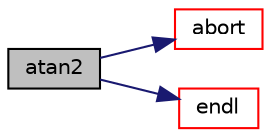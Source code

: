 digraph "atan2"
{
  bgcolor="transparent";
  edge [fontname="Helvetica",fontsize="10",labelfontname="Helvetica",labelfontsize="10"];
  node [fontname="Helvetica",fontsize="10",shape=record];
  rankdir="LR";
  Node54665 [label="atan2",height=0.2,width=0.4,color="black", fillcolor="grey75", style="filled", fontcolor="black"];
  Node54665 -> Node54666 [color="midnightblue",fontsize="10",style="solid",fontname="Helvetica"];
  Node54666 [label="abort",height=0.2,width=0.4,color="red",URL="$a21851.html#a447107a607d03e417307c203fa5fb44b"];
  Node54665 -> Node54681 [color="midnightblue",fontsize="10",style="solid",fontname="Helvetica"];
  Node54681 [label="endl",height=0.2,width=0.4,color="red",URL="$a21851.html#a2db8fe02a0d3909e9351bb4275b23ce4",tooltip="Add newline and flush stream. "];
}

